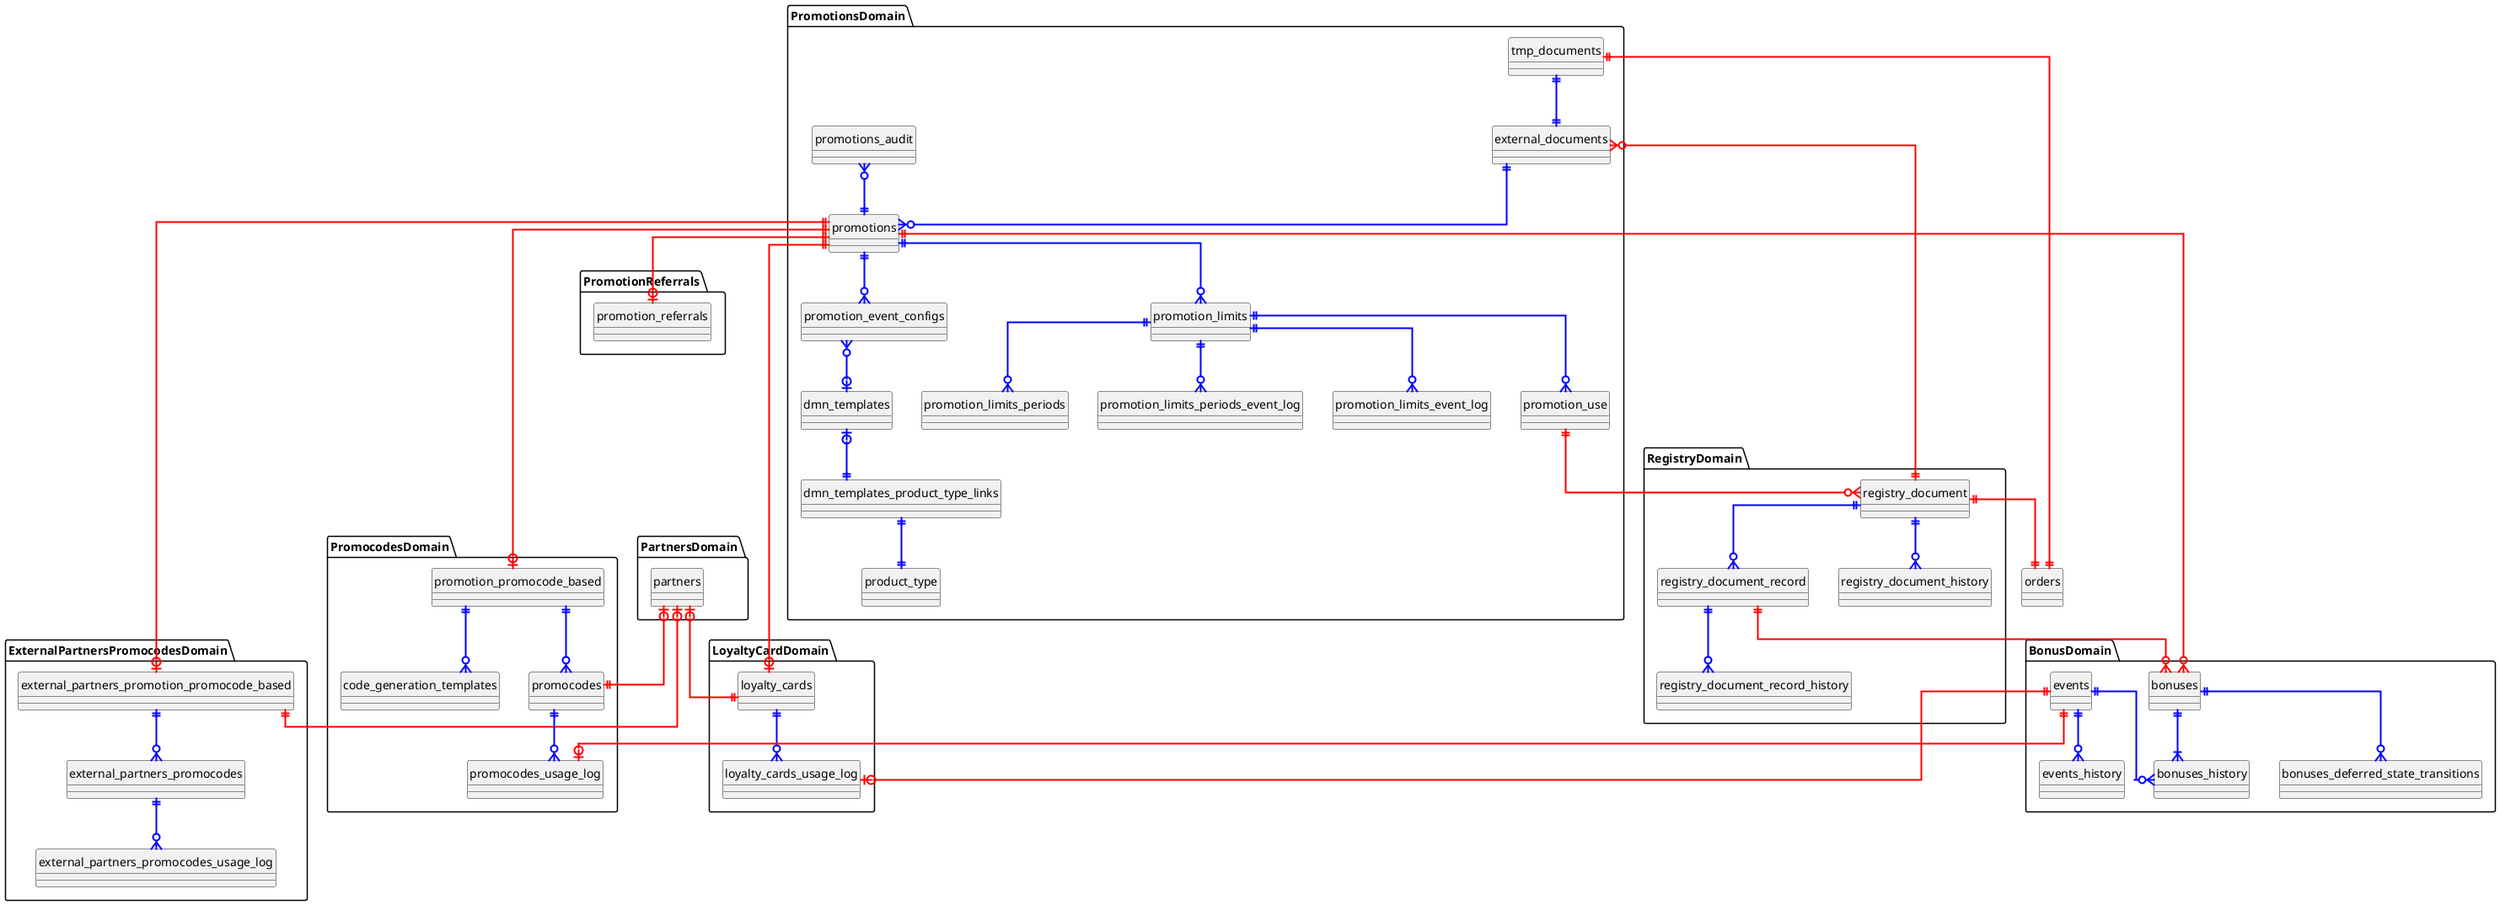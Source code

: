 @startuml
hide circle
skinparam linetype ortho




namespace RegistryDomain {
entity registry_document{}

entity registry_document_history{

}


entity registry_document_record{
}



entity registry_document_record_history{

}


}

namespace PromocodesDomain {

entity promotion_promocode_based {
  }

entity code_generation_templates {
 }

entity promocodes {
   }
entity promocodes_usage_log {
}

}


namespace PromotionsDomain {

entity promotions {
}

entity dmn_templates {
}

entity dmn_templates_product_type_links {
}


entity promotion_use {
}


entity promotion_limits {
}

entity promotion_limits_event_log {
}

entity promotion_limits_periods {
}

entity promotion_limits_periods_event_log {
}

entity promotion_event_configs {
 }

entity promotions_audit{
}

entity product_type {
}

entity external_documents{

}
entity tmp_documents{
}

}

namespace BonusDomain {
entity bonuses {}
entity bonuses_history {}
entity bonuses_deferred_state_transitions {}
entity events_history {}
entity events {}
}




namespace PromotionReferrals {
entity promotion_referrals {}
}




entity orders{


}


namespace ExternalPartnersPromocodesDomain {

entity external_partners_promotion_promocode_based {
}
entity external_partners_promocodes {
 }
entity external_partners_promocodes_usage_log {
}


}

namespace LoyaltyCardDomain {

entity loyalty_cards

entity loyalty_cards_usage_log


}

namespace PartnersDomain {
    entity partners
}



partners |o-[bold,#red]-|| loyalty_cards
partners |o-[bold,#red]-|| promocodes
partners |o-[bold,#red]-|| external_partners_promotion_promocode_based

dmn_templates |o-[bold,#blue]-|| dmn_templates_product_type_links
dmn_templates_product_type_links ||-[bold,#blue]-|| product_type
promotion_event_configs }o-[bold,#blue]-o| dmn_templates

registry_document ||-[bold,#blue]-o{ registry_document_record
registry_document ||-[bold,#blue]-o{ registry_document_history
registry_document_record ||-[bold,#blue]-o{ registry_document_record_history
registry_document_record ||-[bold,#red]-o{ bonuses
registry_document ||-[bold,#red]-|| orders
external_documents ||-[bold,#blue]-o{ promotions
external_documents }o-[bold,#red]-|| registry_document


tmp_documents||-[bold,#red]-||orders
tmp_documents||-[bold,#blue]-||external_documents
promotions_audit }o-[bold,#blue]-||promotions


promotions ||-[bold,#red]-o| promotion_referrals
promotions ||-[bold,#blue]-o{ promotion_limits
promotion_limits ||-[bold,#blue]-o{ promotion_use
promotion_use ||-[bold,#red]-o{ registry_document
promotions ||-[bold,#red]-o| promotion_promocode_based
promotions ||-[bold,#red]-o| external_partners_promotion_promocode_based
promotions ||-[bold,#red]-o| loyalty_cards
external_partners_promotion_promocode_based ||-[bold,#blue]-o{ external_partners_promocodes
external_partners_promocodes ||-[bold,#blue]-o{ external_partners_promocodes_usage_log
promotion_promocode_based ||-[bold,#blue]-o{ code_generation_templates


loyalty_cards ||-[bold,#blue]-o{ loyalty_cards_usage_log
events ||-[bold,#red]-o| loyalty_cards_usage_log
events ||-[bold,#blue]-o{ events_history


promotion_promocode_based ||-[bold,#blue]-o{ promocodes
promocodes ||-[bold,#blue]-o{ promocodes_usage_log

promotion_limits ||-[bold,#blue]-o{ promotion_limits_event_log
promotion_limits ||-[bold,#blue]-o{ promotion_limits_periods
promotion_limits ||-[bold,#blue]-o{ promotion_limits_periods_event_log


events ||-[bold,#red]-o| promocodes_usage_log
promotions ||-[bold,#blue]-o{ promotion_event_configs
promotions ||-[bold,#red]-o{ bonuses
bonuses ||-[bold,#blue]-|{ bonuses_history
bonuses ||-[bold,#blue]-o{ bonuses_deferred_state_transitions
events ||-[bold,#blue]-o{ bonuses_history
@enduml